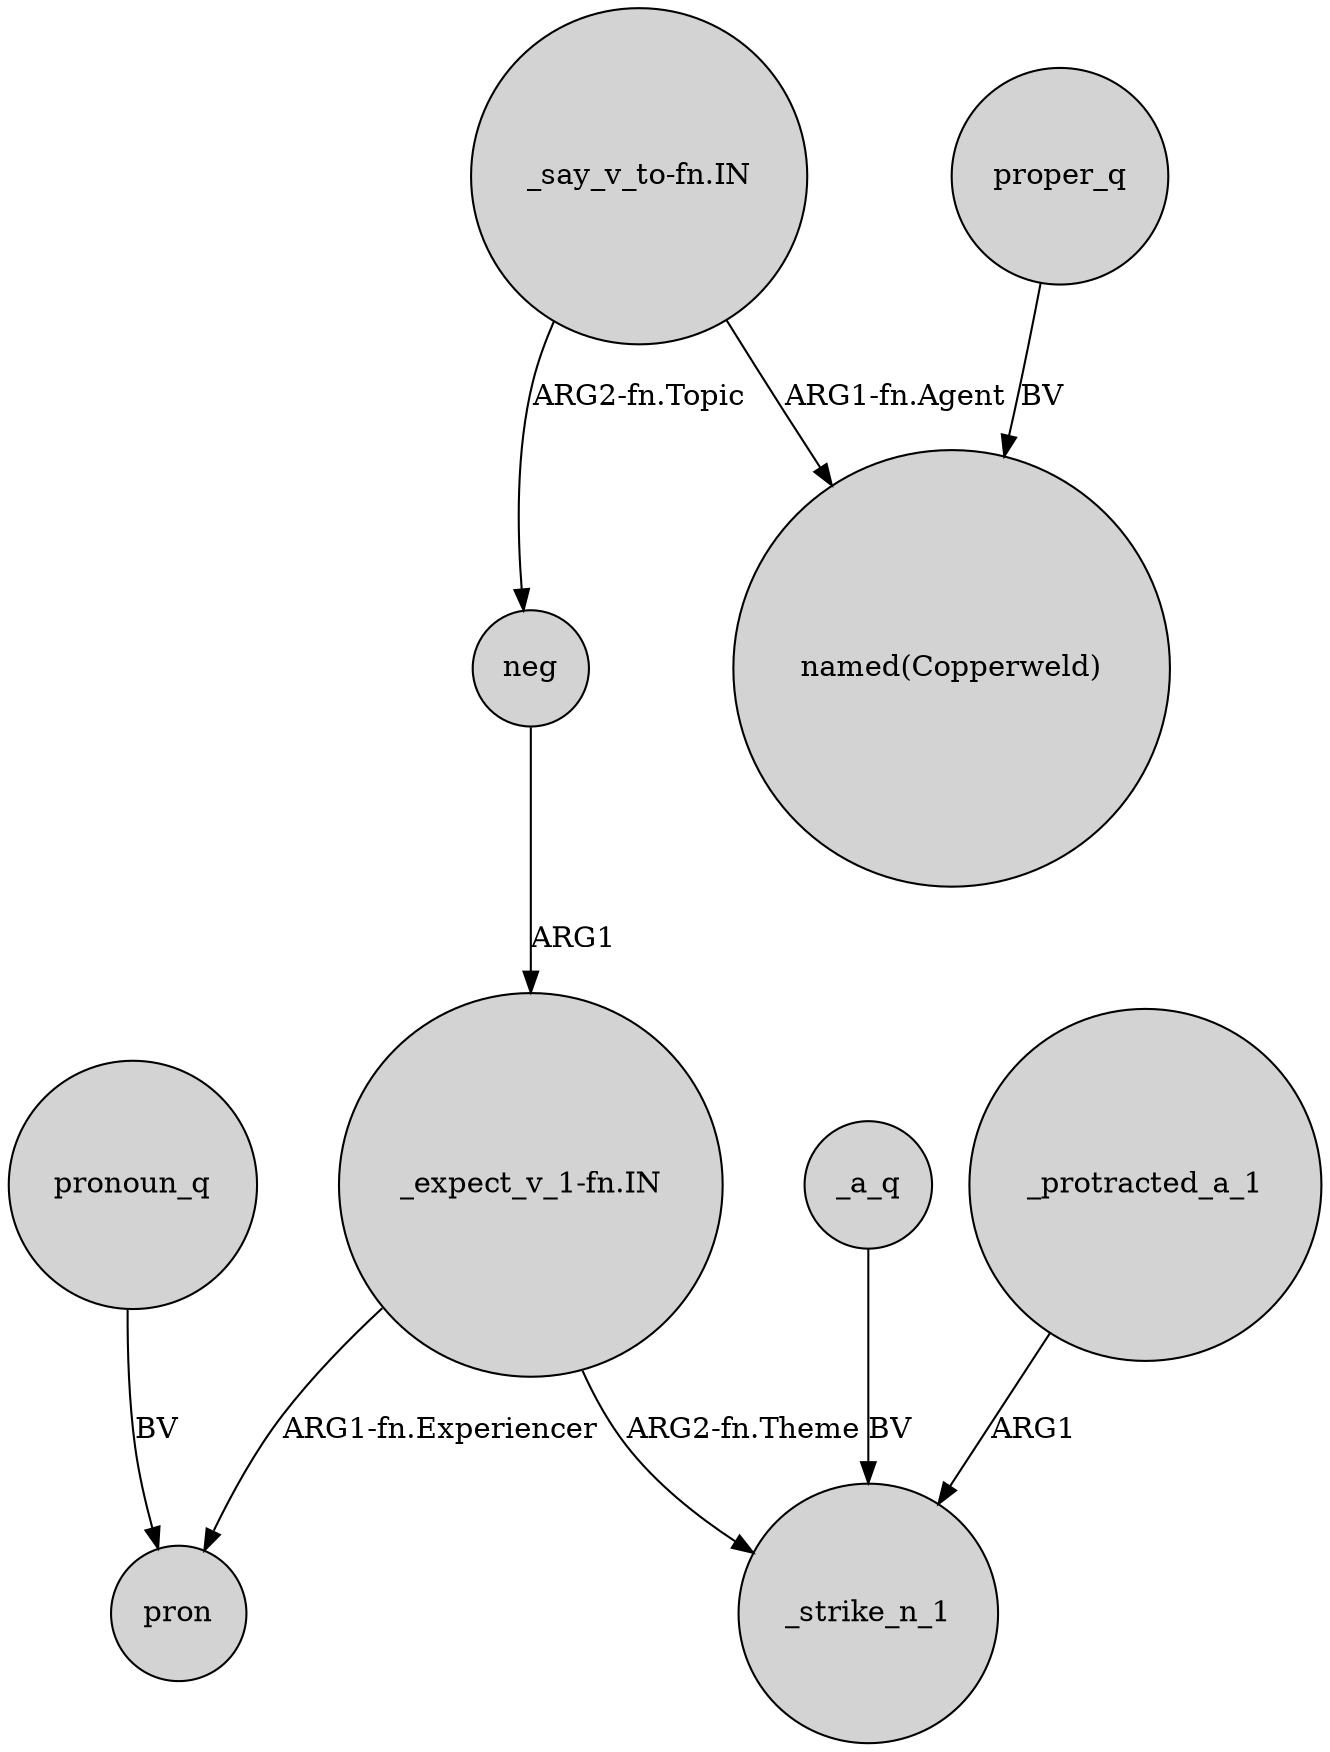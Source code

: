 digraph {
	node [shape=circle style=filled]
	"_expect_v_1-fn.IN" -> pron [label="ARG1-fn.Experiencer"]
	"_say_v_to-fn.IN" -> neg [label="ARG2-fn.Topic"]
	"_expect_v_1-fn.IN" -> _strike_n_1 [label="ARG2-fn.Theme"]
	proper_q -> "named(Copperweld)" [label=BV]
	"_say_v_to-fn.IN" -> "named(Copperweld)" [label="ARG1-fn.Agent"]
	_a_q -> _strike_n_1 [label=BV]
	neg -> "_expect_v_1-fn.IN" [label=ARG1]
	_protracted_a_1 -> _strike_n_1 [label=ARG1]
	pronoun_q -> pron [label=BV]
}
